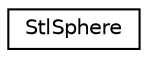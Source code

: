 digraph "Graphical Class Hierarchy"
{
  edge [fontname="Helvetica",fontsize="10",labelfontname="Helvetica",labelfontsize="10"];
  node [fontname="Helvetica",fontsize="10",shape=record];
  rankdir="LR";
  Node1 [label="StlSphere",height=0.2,width=0.4,color="black", fillcolor="white", style="filled",URL="$class_stl_sphere.html"];
}
